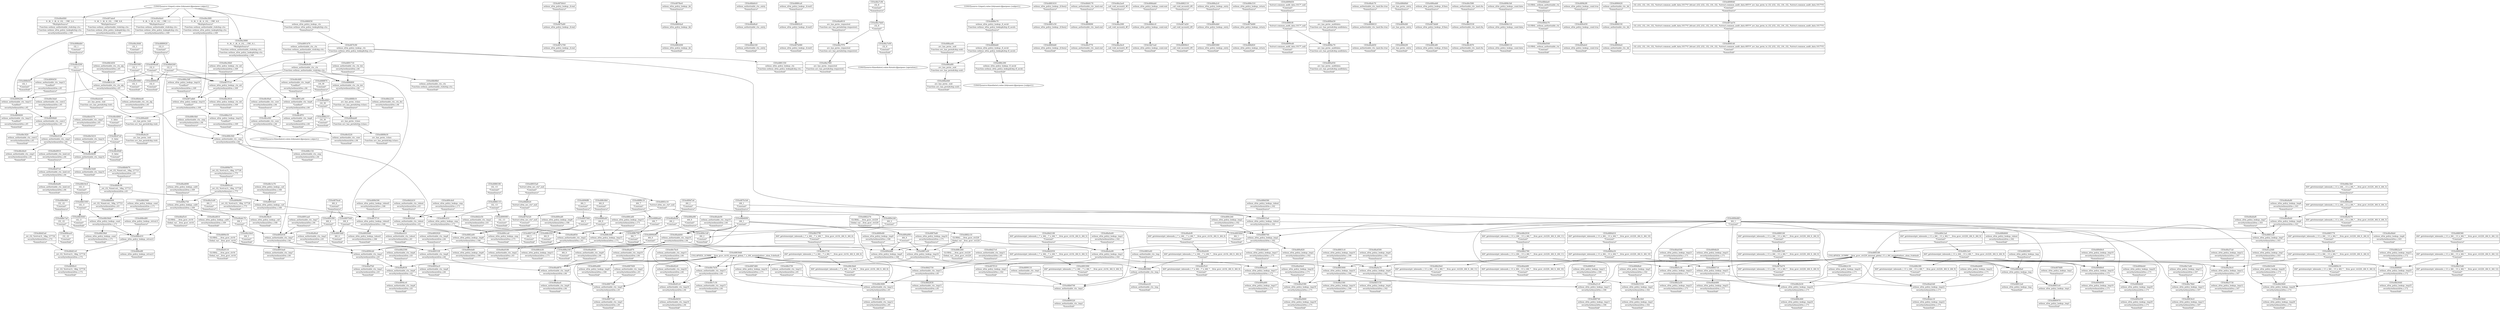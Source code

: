 digraph {
	CE0x488da00 [shape=record,shape=Mrecord,label="{CE0x488da00|i64*_getelementptr_inbounds_(_13_x_i64_,_13_x_i64_*___llvm_gcov_ctr220,_i64_0,_i64_3)|*Constant*}"]
	CE0x488fb10 [shape=record,shape=Mrecord,label="{CE0x488fb10|avc_has_perm:_tclass|Function::avc_has_perm&Arg::tclass::|*SummSource*}"]
	CE0x48936b0 [shape=record,shape=Mrecord,label="{CE0x48936b0|i64_1|*Constant*|*SummSink*}"]
	CE0x48a9bb0 [shape=record,shape=Mrecord,label="{CE0x48a9bb0|selinux_xfrm_policy_lookup:_tmp6|security/selinux/xfrm.c,163|*SummSink*}"]
	CE0x4891470 [shape=record,shape=Mrecord,label="{CE0x4891470|selinux_authorizable_ctx:_ctx|Function::selinux_authorizable_ctx&Arg::ctx::|*SummSource*}"]
	CE0x488bdb0 [shape=record,shape=Mrecord,label="{CE0x488bdb0|i32_1|*Constant*|*SummSource*}"]
	CE0x488cd40 [shape=record,shape=Mrecord,label="{CE0x488cd40|GLOBAL:___llvm_gcov_ctr220|Global_var:__llvm_gcov_ctr220|*SummSink*}"]
	CE0x48e8a80 [shape=record,shape=Mrecord,label="{CE0x48e8a80|selinux_authorizable_ctx:_land.ext|security/selinux/xfrm.c,64|*SummSink*}"]
	CE0x487fa80 [shape=record,shape=Mrecord,label="{CE0x487fa80|selinux_xfrm_policy_lookup:_if.end}"]
	CE0x4890600 [shape=record,shape=Mrecord,label="{CE0x4890600|selinux_authorizable_ctx:_tmp13|*LoadInst*|security/selinux/xfrm.c,65|*SummSink*}"]
	"CONST[source:1(input),value:2(dynamic)][purpose:{object}]"
	CE0x48b6620 [shape=record,shape=Mrecord,label="{CE0x48b6620|%struct.xfrm_sec_ctx*_null|*Constant*}"]
	CE0x4889e80 [shape=record,shape=Mrecord,label="{CE0x4889e80|selinux_xfrm_policy_lookup:_tmp9|security/selinux/xfrm.c,166|*SummSource*}"]
	CE0x48804a0 [shape=record,shape=Mrecord,label="{CE0x48804a0|selinux_xfrm_policy_lookup:_bb}"]
	CE0x48e54d0 [shape=record,shape=Mrecord,label="{CE0x48e54d0|selinux_authorizable_ctx:_tmp14|*SummSink*}"]
	CE0x4897060 [shape=record,shape=Mrecord,label="{CE0x4897060|i64_5|*Constant*}"]
	CE0x48bd6a0 [shape=record,shape=Mrecord,label="{CE0x48bd6a0|selinux_authorizable_ctx:_entry}"]
	CE0x488c040 [shape=record,shape=Mrecord,label="{CE0x488c040|selinux_authorizable_ctx:_cmp|security/selinux/xfrm.c,64}"]
	CE0x4891f90 [shape=record,shape=Mrecord,label="{CE0x4891f90|i64_4|*Constant*}"]
	CE0x488ed80 [shape=record,shape=Mrecord,label="{CE0x488ed80|selinux_xfrm_policy_lookup:_retval.0|*SummSource*}"]
	CE0x48add40 [shape=record,shape=Mrecord,label="{CE0x48add40|selinux_authorizable_ctx:_tmp10|security/selinux/xfrm.c,64}"]
	CE0x48935a0 [shape=record,shape=Mrecord,label="{CE0x48935a0|%struct.xfrm_sec_ctx*_null|*Constant*|*SummSource*}"]
	CE0x488ed10 [shape=record,shape=Mrecord,label="{CE0x488ed10|selinux_xfrm_policy_lookup:_retval.0}"]
	CE0x48a9b40 [shape=record,shape=Mrecord,label="{CE0x48a9b40|selinux_xfrm_policy_lookup:_tmp6|security/selinux/xfrm.c,163}"]
	CE0x4880ca0 [shape=record,shape=Mrecord,label="{CE0x4880ca0|selinux_xfrm_policy_lookup:_if.end3|*SummSource*}"]
	CE0x48d3640 [shape=record,shape=Mrecord,label="{CE0x48d3640|selinux_xfrm_policy_lookup:_tmp25|security/selinux/xfrm.c,172|*SummSink*}"]
	CE0x48a7bb0 [shape=record,shape=Mrecord,label="{CE0x48a7bb0|i32_8|*Constant*}"]
	CE0x48a3de0 [shape=record,shape=Mrecord,label="{CE0x48a3de0|i64_3|*Constant*|*SummSink*}"]
	CE0x48ad870 [shape=record,shape=Mrecord,label="{CE0x48ad870|selinux_authorizable_ctx:_tmp9|security/selinux/xfrm.c,64}"]
	CE0x48933a0 [shape=record,shape=Mrecord,label="{CE0x48933a0|selinux_xfrm_policy_lookup:_tobool|security/selinux/xfrm.c,162}"]
	CE0x4887540 [shape=record,shape=Mrecord,label="{CE0x4887540|selinux_authorizable_ctx:_tmp5|security/selinux/xfrm.c,63}"]
	"CONST[source:0(mediator),value:2(dynamic)][purpose:{subject}]"
	CE0x489ebd0 [shape=record,shape=Mrecord,label="{CE0x489ebd0|selinux_xfrm_policy_lookup:_tmp8|security/selinux/xfrm.c,166|*SummSink*}"]
	CE0x4892920 [shape=record,shape=Mrecord,label="{CE0x4892920|selinux_authorizable_ctx:_tmp8|security/selinux/xfrm.c,64|*SummSource*}"]
	CE0x4881610 [shape=record,shape=Mrecord,label="{CE0x4881610|selinux_xfrm_policy_lookup:_if.then2|*SummSource*}"]
	CE0x48b2590 [shape=record,shape=Mrecord,label="{CE0x48b2590|selinux_authorizable_ctx:_tmp4|security/selinux/xfrm.c,63|*SummSource*}"]
	CE0x487b1b0 [shape=record,shape=Mrecord,label="{CE0x487b1b0|i64_1|*Constant*|*SummSource*}"]
	CE0x489e1d0 [shape=record,shape=Mrecord,label="{CE0x489e1d0|i64_2|*Constant*|*SummSink*}"]
	CE0x41a2fd0 [shape=record,shape=Mrecord,label="{CE0x41a2fd0|selinux_xfrm_policy_lookup:_tmp7|security/selinux/xfrm.c,163|*SummSink*}"]
	CE0x48914e0 [shape=record,shape=Mrecord,label="{CE0x48914e0|selinux_xfrm_policy_lookup:_call|security/selinux/xfrm.c,166}"]
	CE0x48cf770 [shape=record,shape=Mrecord,label="{CE0x48cf770|selinux_authorizable_ctx:_land.end|*SummSink*}"]
	CE0x48a2ae0 [shape=record,shape=Mrecord,label="{CE0x48a2ae0|_call_void_mcount()_#3|*SummSource*}"]
	CE0x48818d0 [shape=record,shape=Mrecord,label="{CE0x48818d0|i64_4|*Constant*|*SummSink*}"]
	CE0x48cf0a0 [shape=record,shape=Mrecord,label="{CE0x48cf0a0|selinux_authorizable_ctx:_conv|security/selinux/xfrm.c,64|*SummSource*}"]
	CE0x4891990 [shape=record,shape=Mrecord,label="{CE0x4891990|i64*_getelementptr_inbounds_(_7_x_i64_,_7_x_i64_*___llvm_gcov_ctr16,_i64_0,_i64_5)|*Constant*|*SummSink*}"]
	CE0x4886800 [shape=record,shape=Mrecord,label="{CE0x4886800|selinux_authorizable_ctx:_ctx_doi|security/selinux/xfrm.c,64}"]
	CE0x488c700 [shape=record,shape=Mrecord,label="{CE0x488c700|i64_7|*Constant*|*SummSink*}"]
	CE0x4889e10 [shape=record,shape=Mrecord,label="{CE0x4889e10|i64*_getelementptr_inbounds_(_13_x_i64_,_13_x_i64_*___llvm_gcov_ctr220,_i64_0,_i64_6)|*Constant*|*SummSink*}"]
	CE0x48b8c90 [shape=record,shape=Mrecord,label="{CE0x48b8c90|_ret_i32_%land.ext,_!dbg_!27723|security/selinux/xfrm.c,63}"]
	CE0x4892030 [shape=record,shape=Mrecord,label="{CE0x4892030|selinux_authorizable_ctx:_tmp7|security/selinux/xfrm.c,64}"]
	CE0x48a3810 [shape=record,shape=Mrecord,label="{CE0x48a3810|selinux_xfrm_policy_lookup:_ctx_sid|security/selinux/xfrm.c,169|*SummSink*}"]
	CE0x48920d0 [shape=record,shape=Mrecord,label="{CE0x48920d0|selinux_xfrm_policy_lookup:_tobool1|security/selinux/xfrm.c,166|*SummSink*}"]
	CE0x489eb60 [shape=record,shape=Mrecord,label="{CE0x489eb60|selinux_xfrm_policy_lookup:_tmp9|security/selinux/xfrm.c,166}"]
	CE0x48b29e0 [shape=record,shape=Mrecord,label="{CE0x48b29e0|i64*_getelementptr_inbounds_(_13_x_i64_,_13_x_i64_*___llvm_gcov_ctr220,_i64_0,_i64_11)|*Constant*|*SummSink*}"]
	CE0x48bb0c0 [shape=record,shape=Mrecord,label="{CE0x48bb0c0|selinux_authorizable_ctx:_entry|*SummSource*}"]
	CE0x48834c0 [shape=record,shape=Mrecord,label="{CE0x48834c0|selinux_xfrm_policy_lookup:_tmp13|security/selinux/xfrm.c,167|*SummSink*}"]
	CE0x48ab480 [shape=record,shape=Mrecord,label="{CE0x48ab480|selinux_xfrm_policy_lookup:_tmp21|security/selinux/xfrm.c,171|*SummSink*}"]
	CE0x4887600 [shape=record,shape=Mrecord,label="{CE0x4887600|selinux_authorizable_ctx:_tmp5|security/selinux/xfrm.c,63|*SummSource*}"]
	CE0x488dab0 [shape=record,shape=Mrecord,label="{CE0x488dab0|selinux_xfrm_policy_lookup:_cond.end|*SummSource*}"]
	CE0x4893c10 [shape=record,shape=Mrecord,label="{CE0x4893c10|%struct.xfrm_sec_ctx*_null|*Constant*}"]
	CE0x48b2c50 [shape=record,shape=Mrecord,label="{CE0x48b2c50|selinux_xfrm_policy_lookup:_tmp24|security/selinux/xfrm.c,171|*SummSource*}"]
	CE0x48ad930 [shape=record,shape=Mrecord,label="{CE0x48ad930|selinux_authorizable_ctx:_tmp9|security/selinux/xfrm.c,64|*SummSource*}"]
	CE0x4882110 [shape=record,shape=Mrecord,label="{CE0x4882110|_call_void_mcount()_#3|*SummSource*}"]
	CE0x48a4500 [shape=record,shape=Mrecord,label="{CE0x48a4500|selinux_xfrm_policy_lookup:_tmp4|security/selinux/xfrm.c,162|*SummSource*}"]
	CE0x487b520 [shape=record,shape=Mrecord,label="{CE0x487b520|%struct.xfrm_sec_ctx*_null|*Constant*|*SummSink*}"]
	CE0x48a7a40 [shape=record,shape=Mrecord,label="{CE0x48a7a40|selinux_xfrm_policy_lookup:_tmp13|security/selinux/xfrm.c,167|*SummSource*}"]
	CE0x488c290 [shape=record,shape=Mrecord,label="{CE0x488c290|selinux_xfrm_policy_lookup:_fl_secid|Function::selinux_xfrm_policy_lookup&Arg::fl_secid::|*SummSink*}"]
	CE0x48cf290 [shape=record,shape=Mrecord,label="{CE0x48cf290|i32_1|*Constant*}"]
	CE0x489a480 [shape=record,shape=Mrecord,label="{CE0x489a480|selinux_xfrm_policy_lookup:_tmp9|security/selinux/xfrm.c,166|*SummSink*}"]
	CE0x48af7b0 [shape=record,shape=Mrecord,label="{CE0x48af7b0|selinux_authorizable_ctx:_tmp3|security/selinux/xfrm.c,63|*SummSink*}"]
	CE0x48a0f40 [shape=record,shape=Mrecord,label="{CE0x48a0f40|0:_i8,_1:_i8,_4:_i32,_:_CRE_2,4_|*MultipleSource*|Function::selinux_authorizable_ctx&Arg::ctx::|Function::selinux_xfrm_policy_lookup&Arg::ctx::|security/selinux/xfrm.c,169}"]
	CE0x48b5c30 [shape=record,shape=Mrecord,label="{CE0x48b5c30|selinux_xfrm_policy_lookup:_tmp23|security/selinux/xfrm.c,171}"]
	CE0x4888a40 [shape=record,shape=Mrecord,label="{CE0x4888a40|i64_8|*Constant*}"]
	CE0x4882270 [shape=record,shape=Mrecord,label="{CE0x4882270|GLOBAL:___llvm_gcov_ctr220|Global_var:__llvm_gcov_ctr220|*SummSource*}"]
	CE0x4887a20 [shape=record,shape=Mrecord,label="{CE0x4887a20|selinux_xfrm_policy_lookup:_tmp16|security/selinux/xfrm.c,171}"]
	CE0x488a2c0 [shape=record,shape=Mrecord,label="{CE0x488a2c0|selinux_xfrm_policy_lookup:_entry|*SummSource*}"]
	CE0x48b2780 [shape=record,shape=Mrecord,label="{CE0x48b2780|i64*_getelementptr_inbounds_(_13_x_i64_,_13_x_i64_*___llvm_gcov_ctr220,_i64_0,_i64_11)|*Constant*}"]
	CE0x487fea0 [shape=record,shape=Mrecord,label="{CE0x487fea0|i64_4|*Constant*|*SummSource*}"]
	CE0x487b680 [shape=record,shape=Mrecord,label="{CE0x487b680|selinux_xfrm_policy_lookup:_return}"]
	CE0x487b9c0 [shape=record,shape=Mrecord,label="{CE0x487b9c0|selinux_xfrm_policy_lookup:_if.end|*SummSource*}"]
	CE0x4899d50 [shape=record,shape=Mrecord,label="{CE0x4899d50|%struct.common_audit_data.1017*_null|*Constant*|*SummSource*}"]
	CE0x489a820 [shape=record,shape=Mrecord,label="{CE0x489a820|selinux_xfrm_policy_lookup:_tmp2|security/selinux/xfrm.c,162|*SummSink*}"]
	CE0x488a160 [shape=record,shape=Mrecord,label="{CE0x488a160|i64_0|*Constant*|*SummSink*}"]
	CE0x4896610 [shape=record,shape=Mrecord,label="{CE0x4896610|selinux_authorizable_ctx:_land.lhs.true}"]
	CE0x48d3e00 [shape=record,shape=Mrecord,label="{CE0x48d3e00|selinux_xfrm_policy_lookup:_tmp26|security/selinux/xfrm.c,172|*SummSource*}"]
	CE0x488c150 [shape=record,shape=Mrecord,label="{CE0x488c150|selinux_authorizable_ctx:_cmp|security/selinux/xfrm.c,64|*SummSink*}"]
	CE0x48abc10 [shape=record,shape=Mrecord,label="{CE0x48abc10|selinux_xfrm_policy_lookup:_tmp22|security/selinux/xfrm.c,171|*SummSink*}"]
	CE0x48e8450 [shape=record,shape=Mrecord,label="{CE0x48e8450|selinux_authorizable_ctx:_tmp16|security/selinux/xfrm.c,64|*SummSink*}"]
	CE0x488a3d0 [shape=record,shape=Mrecord,label="{CE0x488a3d0|selinux_xfrm_policy_lookup:_tmp14|*LoadInst*|security/selinux/xfrm.c,169|*SummSource*}"]
	CE0x48908d0 [shape=record,shape=Mrecord,label="{CE0x48908d0|selinux_authorizable_ctx:_conv2|security/selinux/xfrm.c,65}"]
	CE0x4883000 [shape=record,shape=Mrecord,label="{CE0x4883000|selinux_xfrm_policy_lookup:_tmp10|security/selinux/xfrm.c,166}"]
	CE0x488f870 [shape=record,shape=Mrecord,label="{CE0x488f870|i16_39|*Constant*|*SummSource*}"]
	CE0x48b3c20 [shape=record,shape=Mrecord,label="{CE0x48b3c20|selinux_authorizable_ctx:_ctx_alg|security/selinux/xfrm.c,65}"]
	CE0x4884d10 [shape=record,shape=Mrecord,label="{CE0x4884d10|i64*_getelementptr_inbounds_(_13_x_i64_,_13_x_i64_*___llvm_gcov_ctr220,_i64_0,_i64_10)|*Constant*|*SummSource*}"]
	CE0x488c840 [shape=record,shape=Mrecord,label="{CE0x488c840|selinux_xfrm_policy_lookup:_tmp15|security/selinux/xfrm.c,171}"]
	CE0x48a8e00 [shape=record,shape=Mrecord,label="{CE0x48a8e00|i64_2|*Constant*}"]
	CE0x48d27c0 [shape=record,shape=Mrecord,label="{CE0x48d27c0|selinux_authorizable_ctx:_tmp11|security/selinux/xfrm.c,65|*SummSource*}"]
	CE0x488d580 [shape=record,shape=Mrecord,label="{CE0x488d580|selinux_xfrm_policy_lookup:_tobool|security/selinux/xfrm.c,162|*SummSource*}"]
	CE0x489cca0 [shape=record,shape=Mrecord,label="{CE0x489cca0|selinux_xfrm_policy_lookup:_cmp|security/selinux/xfrm.c,171|*SummSink*}"]
	CE0x48e81e0 [shape=record,shape=Mrecord,label="{CE0x48e81e0|selinux_authorizable_ctx:_tmp16|security/selinux/xfrm.c,64}"]
	CE0x4882690 [shape=record,shape=Mrecord,label="{CE0x4882690|selinux_xfrm_policy_lookup:_bb|*SummSink*}"]
	CE0x487fbe0 [shape=record,shape=Mrecord,label="{CE0x487fbe0|selinux_xfrm_policy_lookup:_bb|*SummSource*}"]
	"CONST[source:0(mediator),value:0(static)][purpose:{operation}]"
	CE0x488df20 [shape=record,shape=Mrecord,label="{CE0x488df20|selinux_xfrm_policy_lookup:_return|*SummSink*}"]
	CE0x48a0660 [shape=record,shape=Mrecord,label="{CE0x48a0660|selinux_xfrm_policy_lookup:_tmp18|security/selinux/xfrm.c,171|*SummSink*}"]
	CE0x4888c10 [shape=record,shape=Mrecord,label="{CE0x4888c10|i64_7|*Constant*|*SummSource*}"]
	CE0x488edf0 [shape=record,shape=Mrecord,label="{CE0x488edf0|selinux_xfrm_policy_lookup:_retval.0|*SummSink*}"]
	CE0x4885080 [shape=record,shape=Mrecord,label="{CE0x4885080|selinux_xfrm_policy_lookup:_entry|*SummSink*}"]
	CE0x48c0bc0 [shape=record,shape=Mrecord,label="{CE0x48c0bc0|selinux_xfrm_policy_lookup:_call|security/selinux/xfrm.c,166|*SummSink*}"]
	CE0x48a5730 [shape=record,shape=Mrecord,label="{CE0x48a5730|selinux_xfrm_policy_lookup:_tmp12|security/selinux/xfrm.c,167|*SummSink*}"]
	CE0x48808c0 [shape=record,shape=Mrecord,label="{CE0x48808c0|_call_void_mcount()_#3|*SummSink*}"]
	CE0x48d43a0 [shape=record,shape=Mrecord,label="{CE0x48d43a0|_ret_i32_%retval.0,_!dbg_!27734|security/selinux/xfrm.c,172|*SummSource*}"]
	CE0x48a0a70 [shape=record,shape=Mrecord,label="{CE0x48a0a70|selinux_xfrm_policy_lookup:_tmp4|security/selinux/xfrm.c,162}"]
	CE0x4882a00 [shape=record,shape=Mrecord,label="{CE0x4882a00|selinux_xfrm_policy_lookup:_tmp8|security/selinux/xfrm.c,166}"]
	CE0x4880760 [shape=record,shape=Mrecord,label="{CE0x4880760|selinux_xfrm_policy_lookup:_tmp2|security/selinux/xfrm.c,162}"]
	CE0x48af630 [shape=record,shape=Mrecord,label="{CE0x48af630|selinux_authorizable_ctx:_tmp4|security/selinux/xfrm.c,63}"]
	CE0x48d35d0 [shape=record,shape=Mrecord,label="{CE0x48d35d0|i64*_getelementptr_inbounds_(_13_x_i64_,_13_x_i64_*___llvm_gcov_ctr220,_i64_0,_i64_12)|*Constant*|*SummSink*}"]
	CE0x488aa40 [shape=record,shape=Mrecord,label="{CE0x488aa40|avc_has_perm:_ssid|Function::avc_has_perm&Arg::ssid::|*SummSource*}"]
	CE0x48a8010 [shape=record,shape=Mrecord,label="{CE0x48a8010|avc_has_perm:_requested|Function::avc_has_perm&Arg::requested::|*SummSource*}"]
	CE0x48e87e0 [shape=record,shape=Mrecord,label="{CE0x48e87e0|selinux_authorizable_ctx:_land.ext|security/selinux/xfrm.c,64}"]
	CE0x489efd0 [shape=record,shape=Mrecord,label="{CE0x489efd0|avc_has_perm:_entry}"]
	CE0x48839d0 [shape=record,shape=Mrecord,label="{CE0x48839d0|COLLAPSED:_GCMRE___llvm_gcov_ctr16_internal_global_7_x_i64_zeroinitializer:_elem_0:default:}"]
	CE0x487b080 [shape=record,shape=Mrecord,label="{CE0x487b080|selinux_xfrm_policy_lookup:_if.end3|*SummSink*}"]
	CE0x48b3bb0 [shape=record,shape=Mrecord,label="{CE0x48b3bb0|i64*_getelementptr_inbounds_(_7_x_i64_,_7_x_i64_*___llvm_gcov_ctr16,_i64_0,_i64_6)|*Constant*|*SummSink*}"]
	CE0x48909f0 [shape=record,shape=Mrecord,label="{CE0x48909f0|i32_-13|*Constant*|*SummSink*}"]
	CE0x488f380 [shape=record,shape=Mrecord,label="{CE0x488f380|i64*_getelementptr_inbounds_(_13_x_i64_,_13_x_i64_*___llvm_gcov_ctr220,_i64_0,_i64_12)|*Constant*|*SummSource*}"]
	CE0x48e8910 [shape=record,shape=Mrecord,label="{CE0x48e8910|selinux_authorizable_ctx:_land.ext|security/selinux/xfrm.c,64|*SummSource*}"]
	CE0x487ddd0 [shape=record,shape=Mrecord,label="{CE0x487ddd0|selinux_xfrm_policy_lookup:_if.then}"]
	CE0x48e4b90 [shape=record,shape=Mrecord,label="{CE0x48e4b90|selinux_authorizable_ctx:_tmp14}"]
	CE0x48a7f70 [shape=record,shape=Mrecord,label="{CE0x48a7f70|avc_has_perm:_requested|Function::avc_has_perm&Arg::requested::}"]
	CE0x48b5640 [shape=record,shape=Mrecord,label="{CE0x48b5640|i32_-3|*Constant*|*SummSink*}"]
	CE0x48b3d50 [shape=record,shape=Mrecord,label="{CE0x48b3d50|selinux_authorizable_ctx:_ctx_alg|security/selinux/xfrm.c,65|*SummSource*}"]
	CE0x48e49d0 [shape=record,shape=Mrecord,label="{CE0x48e49d0|i1_false|*Constant*|*SummSink*}"]
	CE0x4890e50 [shape=record,shape=Mrecord,label="{CE0x4890e50|GLOBAL:___llvm_gcov_ctr16|Global_var:__llvm_gcov_ctr16}"]
	CE0x48aee20 [shape=record,shape=Mrecord,label="{CE0x48aee20|selinux_authorizable_ctx:_tmp|*SummSink*}"]
	CE0x48a4f60 [shape=record,shape=Mrecord,label="{CE0x48a4f60|i16_39|*Constant*}"]
	CE0x48cf5c0 [shape=record,shape=Mrecord,label="{CE0x48cf5c0|i64*_getelementptr_inbounds_(_7_x_i64_,_7_x_i64_*___llvm_gcov_ctr16,_i64_0,_i64_0)|*Constant*|*SummSink*}"]
	CE0x48d2830 [shape=record,shape=Mrecord,label="{CE0x48d2830|selinux_authorizable_ctx:_tmp11|security/selinux/xfrm.c,65|*SummSink*}"]
	CE0x48a6c70 [shape=record,shape=Mrecord,label="{CE0x48a6c70|i64_3|*Constant*}"]
	CE0x48e7c30 [shape=record,shape=Mrecord,label="{CE0x48e7c30|selinux_authorizable_ctx:_tmp15|security/selinux/xfrm.c,64|*SummSink*}"]
	CE0x489ad60 [shape=record,shape=Mrecord,label="{CE0x489ad60|selinux_xfrm_policy_lookup:_tmp17|security/selinux/xfrm.c,171|*SummSink*}"]
	CE0x48ab560 [shape=record,shape=Mrecord,label="{CE0x48ab560|selinux_xfrm_policy_lookup:_tmp23|security/selinux/xfrm.c,171|*SummSource*}"]
	CE0x48afc70 [shape=record,shape=Mrecord,label="{CE0x48afc70|selinux_authorizable_ctx:_land.lhs.true|*SummSource*}"]
	CE0x489c3e0 [shape=record,shape=Mrecord,label="{CE0x489c3e0|i64*_getelementptr_inbounds_(_13_x_i64_,_13_x_i64_*___llvm_gcov_ctr220,_i64_0,_i64_9)|*Constant*}"]
	CE0x48a8a80 [shape=record,shape=Mrecord,label="{CE0x48a8a80|selinux_xfrm_policy_lookup:_tmp6|security/selinux/xfrm.c,163|*SummSource*}"]
	CE0x4880160 [shape=record,shape=Mrecord,label="{CE0x4880160|i64*_getelementptr_inbounds_(_13_x_i64_,_13_x_i64_*___llvm_gcov_ctr220,_i64_0,_i64_0)|*Constant*|*SummSource*}"]
	CE0x487abe0 [shape=record,shape=Mrecord,label="{CE0x487abe0|0:_i8,_1:_i8,_4:_i32,_:_CRE_8,8_|*MultipleSource*|Function::selinux_authorizable_ctx&Arg::ctx::|Function::selinux_xfrm_policy_lookup&Arg::ctx::|security/selinux/xfrm.c,169}"]
	CE0x48adaa0 [shape=record,shape=Mrecord,label="{CE0x48adaa0|selinux_authorizable_ctx:_tmp9|security/selinux/xfrm.c,64|*SummSink*}"]
	CE0x4884a50 [shape=record,shape=Mrecord,label="{CE0x4884a50|i64*_getelementptr_inbounds_(_13_x_i64_,_13_x_i64_*___llvm_gcov_ctr220,_i64_0,_i64_10)|*Constant*}"]
	CE0x48890e0 [shape=record,shape=Mrecord,label="{CE0x48890e0|i32_0|*Constant*|*SummSink*}"]
	CE0x48bc3b0 [shape=record,shape=Mrecord,label="{CE0x48bc3b0|i64*_getelementptr_inbounds_(_13_x_i64_,_13_x_i64_*___llvm_gcov_ctr220,_i64_0,_i64_3)|*Constant*|*SummSource*}"]
	CE0x488d2f0 [shape=record,shape=Mrecord,label="{CE0x488d2f0|avc_has_perm:_entry|*SummSink*}"]
	CE0x489a050 [shape=record,shape=Mrecord,label="{CE0x489a050|avc_has_perm:_auditdata|Function::avc_has_perm&Arg::auditdata::|*SummSink*}"]
	CE0x48d2750 [shape=record,shape=Mrecord,label="{CE0x48d2750|selinux_authorizable_ctx:_tmp11|security/selinux/xfrm.c,65}"]
	CE0x48a04e0 [shape=record,shape=Mrecord,label="{CE0x48a04e0|selinux_xfrm_policy_lookup:_tmp18|security/selinux/xfrm.c,171|*SummSource*}"]
	CE0x48bb160 [shape=record,shape=Mrecord,label="{CE0x48bb160|selinux_authorizable_ctx:_entry|*SummSink*}"]
	CE0x48851e0 [shape=record,shape=Mrecord,label="{CE0x48851e0|selinux_xfrm_policy_lookup:_tmp1}"]
	CE0x48a38f0 [shape=record,shape=Mrecord,label="{CE0x48a38f0|0:_i8,_1:_i8,_4:_i32,_:_CRE_4,8_|*MultipleSource*|Function::selinux_authorizable_ctx&Arg::ctx::|Function::selinux_xfrm_policy_lookup&Arg::ctx::|security/selinux/xfrm.c,169}"]
	CE0x4891710 [shape=record,shape=Mrecord,label="{CE0x4891710|selinux_authorizable_ctx:_ctx_doi|security/selinux/xfrm.c,64|*SummSource*}"]
	CE0x4888ab0 [shape=record,shape=Mrecord,label="{CE0x4888ab0|i64_7|*Constant*}"]
	CE0x489d9c0 [shape=record,shape=Mrecord,label="{CE0x489d9c0|selinux_xfrm_policy_lookup:_tmp19|security/selinux/xfrm.c,171|*SummSource*}"]
	CE0x4894ce0 [shape=record,shape=Mrecord,label="{CE0x4894ce0|selinux_authorizable_ctx:_tmp4|security/selinux/xfrm.c,63|*SummSink*}"]
	CE0x48d41e0 [shape=record,shape=Mrecord,label="{CE0x48d41e0|_ret_i32_%retval.0,_!dbg_!27734|security/selinux/xfrm.c,172}"]
	CE0x4890450 [shape=record,shape=Mrecord,label="{CE0x4890450|selinux_authorizable_ctx:_tmp13|*LoadInst*|security/selinux/xfrm.c,65|*SummSource*}"]
	CE0x488fcf0 [shape=record,shape=Mrecord,label="{CE0x488fcf0|%struct.common_audit_data.1017*_null|*Constant*}"]
	CE0x48b2b30 [shape=record,shape=Mrecord,label="{CE0x48b2b30|selinux_xfrm_policy_lookup:_tmp24|security/selinux/xfrm.c,171}"]
	CE0x489bf70 [shape=record,shape=Mrecord,label="{CE0x489bf70|_ret_i32_%retval.0,_!dbg_!27728|security/selinux/avc.c,775|*SummSource*}"]
	CE0x48b6690 [shape=record,shape=Mrecord,label="{CE0x48b6690|i64_1|*Constant*}"]
	CE0x487f710 [shape=record,shape=Mrecord,label="{CE0x487f710|selinux_xfrm_policy_lookup:_tobool1|security/selinux/xfrm.c,166}"]
	CE0x48a7e00 [shape=record,shape=Mrecord,label="{CE0x48a7e00|i32_8|*Constant*|*SummSink*}"]
	CE0x48e41b0 [shape=record,shape=Mrecord,label="{CE0x48e41b0|selinux_authorizable_ctx:_cmp3|security/selinux/xfrm.c,65}"]
	CE0x48d3530 [shape=record,shape=Mrecord,label="{CE0x48d3530|selinux_authorizable_ctx:_land.rhs}"]
	"CONST[source:0(mediator),value:2(dynamic)][purpose:{object}]"
	CE0x48ade00 [shape=record,shape=Mrecord,label="{CE0x48ade00|selinux_authorizable_ctx:_tmp10|security/selinux/xfrm.c,64|*SummSource*}"]
	CE0x48cf380 [shape=record,shape=Mrecord,label="{CE0x48cf380|selinux_authorizable_ctx:_land.rhs|*SummSource*}"]
	CE0x48a1f40 [shape=record,shape=Mrecord,label="{CE0x48a1f40|selinux_xfrm_policy_lookup:_tmp10|security/selinux/xfrm.c,166|*SummSink*}"]
	CE0x4888110 [shape=record,shape=Mrecord,label="{CE0x4888110|selinux_xfrm_policy_lookup:_cond.false|*SummSink*}"]
	CE0x48cff70 [shape=record,shape=Mrecord,label="{CE0x48cff70|selinux_authorizable_ctx:_tmp6|*LoadInst*|security/selinux/xfrm.c,64|*SummSink*}"]
	CE0x48cef40 [shape=record,shape=Mrecord,label="{CE0x48cef40|selinux_authorizable_ctx:_conv|security/selinux/xfrm.c,64}"]
	CE0x488cb30 [shape=record,shape=Mrecord,label="{CE0x488cb30|selinux_xfrm_policy_lookup:_tmp15|security/selinux/xfrm.c,171|*SummSink*}"]
	CE0x48d2180 [shape=record,shape=Mrecord,label="{CE0x48d2180|i64*_getelementptr_inbounds_(_7_x_i64_,_7_x_i64_*___llvm_gcov_ctr16,_i64_0,_i64_5)|*Constant*|*SummSource*}"]
	CE0x488cdf0 [shape=record,shape=Mrecord,label="{CE0x488cdf0|selinux_xfrm_policy_lookup:_if.then|*SummSink*}"]
	CE0x48828a0 [shape=record,shape=Mrecord,label="{CE0x48828a0|selinux_xfrm_policy_lookup:_tmp}"]
	CE0x4886180 [shape=record,shape=Mrecord,label="{CE0x4886180|i32_-13|*Constant*|*SummSource*}"]
	CE0x488f240 [shape=record,shape=Mrecord,label="{CE0x488f240|i64*_getelementptr_inbounds_(_13_x_i64_,_13_x_i64_*___llvm_gcov_ctr220,_i64_0,_i64_12)|*Constant*}"]
	CE0x488d0b0 [shape=record,shape=Mrecord,label="{CE0x488d0b0|avc_has_perm:_entry|*SummSource*}"]
	CE0x48c1e70 [shape=record,shape=Mrecord,label="{CE0x48c1e70|selinux_xfrm_policy_lookup:_call|security/selinux/xfrm.c,166|*SummSource*}"]
	CE0x48939f0 [shape=record,shape=Mrecord,label="{CE0x48939f0|i32_3|*Constant*}"]
	CE0x488c9f0 [shape=record,shape=Mrecord,label="{CE0x488c9f0|i64*_getelementptr_inbounds_(_13_x_i64_,_13_x_i64_*___llvm_gcov_ctr220,_i64_0,_i64_9)|*Constant*|*SummSink*}"]
	CE0x4899320 [shape=record,shape=Mrecord,label="{CE0x4899320|selinux_authorizable_ctx:_tmp1|*SummSink*}"]
	CE0x4886e70 [shape=record,shape=Mrecord,label="{CE0x4886e70|selinux_xfrm_policy_lookup:_fl_secid|Function::selinux_xfrm_policy_lookup&Arg::fl_secid::|*SummSource*}"]
	CE0x489e030 [shape=record,shape=Mrecord,label="{CE0x489e030|selinux_xfrm_policy_lookup:_tmp20|security/selinux/xfrm.c,171|*SummSink*}"]
	CE0x488a8f0 [shape=record,shape=Mrecord,label="{CE0x488a8f0|avc_has_perm:_ssid|Function::avc_has_perm&Arg::ssid::}"]
	CE0x48a3880 [shape=record,shape=Mrecord,label="{CE0x48a3880|0:_i8,_1:_i8,_4:_i32,_:_CRE_0,1_|*MultipleSource*|Function::selinux_authorizable_ctx&Arg::ctx::|Function::selinux_xfrm_policy_lookup&Arg::ctx::|security/selinux/xfrm.c,169}"]
	CE0x489f4c0 [shape=record,shape=Mrecord,label="{CE0x489f4c0|_ret_i32_%retval.0,_!dbg_!27734|security/selinux/xfrm.c,172|*SummSink*}"]
	CE0x489eaf0 [shape=record,shape=Mrecord,label="{CE0x489eaf0|selinux_xfrm_policy_lookup:_tmp8|security/selinux/xfrm.c,166|*SummSource*}"]
	CE0x48bfa70 [shape=record,shape=Mrecord,label="{CE0x48bfa70|GLOBAL:_selinux_authorizable_ctx|*Constant*}"]
	CE0x48a9180 [shape=record,shape=Mrecord,label="{CE0x48a9180|selinux_authorizable_ctx:_tmp2|security/selinux/xfrm.c,63|*SummSink*}"]
	CE0x48e57f0 [shape=record,shape=Mrecord,label="{CE0x48e57f0|i64*_getelementptr_inbounds_(_7_x_i64_,_7_x_i64_*___llvm_gcov_ctr16,_i64_0,_i64_6)|*Constant*|*SummSource*}"]
	CE0x48a4e20 [shape=record,shape=Mrecord,label="{CE0x48a4e20|avc_has_perm:_tsid|Function::avc_has_perm&Arg::tsid::|*SummSink*}"]
	CE0x4889020 [shape=record,shape=Mrecord,label="{CE0x4889020|i32_0|*Constant*|*SummSource*}"]
	CE0x489b590 [shape=record,shape=Mrecord,label="{CE0x489b590|selinux_xfrm_policy_lookup:_tobool1|security/selinux/xfrm.c,166|*SummSource*}"]
	CE0x48a57a0 [shape=record,shape=Mrecord,label="{CE0x48a57a0|selinux_xfrm_policy_lookup:_tmp12|security/selinux/xfrm.c,167|*SummSource*}"]
	CE0x48a9270 [shape=record,shape=Mrecord,label="{CE0x48a9270|i64*_getelementptr_inbounds_(_13_x_i64_,_13_x_i64_*___llvm_gcov_ctr220,_i64_0,_i64_3)|*Constant*|*SummSink*}"]
	CE0x4887bd0 [shape=record,shape=Mrecord,label="{CE0x4887bd0|selinux_xfrm_policy_lookup:_tmp16|security/selinux/xfrm.c,171|*SummSource*}"]
	CE0x48afe00 [shape=record,shape=Mrecord,label="{CE0x48afe00|i64*_getelementptr_inbounds_(_7_x_i64_,_7_x_i64_*___llvm_gcov_ctr16,_i64_0,_i64_0)|*Constant*}"]
	CE0x48812a0 [shape=record,shape=Mrecord,label="{CE0x48812a0|selinux_xfrm_policy_lookup:_tmp|*SummSink*}"]
	CE0x4899ce0 [shape=record,shape=Mrecord,label="{CE0x4899ce0|_ret_i32_%retval.0,_!dbg_!27728|security/selinux/avc.c,775}"]
	CE0x48831c0 [shape=record,shape=Mrecord,label="{CE0x48831c0|selinux_xfrm_policy_lookup:_tmp10|security/selinux/xfrm.c,166|*SummSource*}"]
	CE0x48b2a50 [shape=record,shape=Mrecord,label="{CE0x48b2a50|selinux_xfrm_policy_lookup:_tmp23|security/selinux/xfrm.c,171|*SummSink*}"]
	CE0x489a890 [shape=record,shape=Mrecord,label="{CE0x489a890|i64_0|*Constant*}"]
	CE0x6825550 [shape=record,shape=Mrecord,label="{CE0x6825550|selinux_xfrm_policy_lookup:_tmp5|security/selinux/xfrm.c,162}"]
	CE0x4881350 [shape=record,shape=Mrecord,label="{CE0x4881350|selinux_xfrm_policy_lookup:_ctx|Function::selinux_xfrm_policy_lookup&Arg::ctx::|*SummSink*}"]
	CE0x48ab4f0 [shape=record,shape=Mrecord,label="{CE0x48ab4f0|i64*_getelementptr_inbounds_(_13_x_i64_,_13_x_i64_*___llvm_gcov_ctr220,_i64_0,_i64_10)|*Constant*|*SummSink*}"]
	CE0x489b110 [shape=record,shape=Mrecord,label="{CE0x489b110|selinux_xfrm_policy_lookup:_cond.false}"]
	CE0x487b470 [shape=record,shape=Mrecord,label="{CE0x487b470|i64*_getelementptr_inbounds_(_13_x_i64_,_13_x_i64_*___llvm_gcov_ctr220,_i64_0,_i64_0)|*Constant*|*SummSink*}"]
	CE0x48d2e50 [shape=record,shape=Mrecord,label="{CE0x48d2e50|selinux_authorizable_ctx:_tmp2|security/selinux/xfrm.c,63|*SummSource*}"]
	CE0x489abe0 [shape=record,shape=Mrecord,label="{CE0x489abe0|selinux_xfrm_policy_lookup:_tmp17|security/selinux/xfrm.c,171|*SummSource*}"]
	CE0x4880dd0 [shape=record,shape=Mrecord,label="{CE0x4880dd0|selinux_xfrm_policy_lookup:_if.then2|*SummSink*}"]
	CE0x48ab6f0 [shape=record,shape=Mrecord,label="{CE0x48ab6f0|selinux_xfrm_policy_lookup:_tmp22|security/selinux/xfrm.c,171|*SummSource*}"]
	CE0x488a510 [shape=record,shape=Mrecord,label="{CE0x488a510|selinux_xfrm_policy_lookup:_tmp14|*LoadInst*|security/selinux/xfrm.c,169|*SummSink*}"]
	CE0x489e450 [shape=record,shape=Mrecord,label="{CE0x489e450|selinux_xfrm_policy_lookup:_cond.true}"]
	CE0x48a2bc0 [shape=record,shape=Mrecord,label="{CE0x48a2bc0|_call_void_mcount()_#3|*SummSink*}"]
	CE0x48adf70 [shape=record,shape=Mrecord,label="{CE0x48adf70|selinux_authorizable_ctx:_tmp10|security/selinux/xfrm.c,64|*SummSink*}"]
	CE0x48cf220 [shape=record,shape=Mrecord,label="{CE0x48cf220|selinux_authorizable_ctx:_conv|security/selinux/xfrm.c,64|*SummSink*}"]
	CE0x48e5410 [shape=record,shape=Mrecord,label="{CE0x48e5410|selinux_authorizable_ctx:_tmp14|*SummSource*}"]
	CE0x48b5940 [shape=record,shape=Mrecord,label="{CE0x48b5940|selinux_xfrm_policy_lookup:_cond|security/selinux/xfrm.c,171|*SummSource*}"]
	CE0x488c8b0 [shape=record,shape=Mrecord,label="{CE0x488c8b0|i64_8|*Constant*|*SummSource*}"]
	CE0x489edb0 [shape=record,shape=Mrecord,label="{CE0x489edb0|selinux_xfrm_policy_lookup:_entry}"]
	CE0x489c5a0 [shape=record,shape=Mrecord,label="{CE0x489c5a0|i64*_getelementptr_inbounds_(_13_x_i64_,_13_x_i64_*___llvm_gcov_ctr220,_i64_0,_i64_9)|*Constant*|*SummSource*}"]
	CE0x4896330 [shape=record,shape=Mrecord,label="{CE0x4896330|selinux_authorizable_ctx:_bb}"]
	CE0x489deb0 [shape=record,shape=Mrecord,label="{CE0x489deb0|selinux_xfrm_policy_lookup:_tmp20|security/selinux/xfrm.c,171|*SummSource*}"]
	CE0x488abd0 [shape=record,shape=Mrecord,label="{CE0x488abd0|avc_has_perm:_tclass|Function::avc_has_perm&Arg::tclass::}"]
	CE0x4881e50 [shape=record,shape=Mrecord,label="{CE0x4881e50|selinux_xfrm_policy_lookup:_if.then2}"]
	CE0x48e47a0 [shape=record,shape=Mrecord,label="{CE0x48e47a0|i1_false|*Constant*}"]
	CE0x48964e0 [shape=record,shape=Mrecord,label="{CE0x48964e0|selinux_authorizable_ctx:_bb|*SummSink*}"]
	CE0x4880f30 [shape=record,shape=Mrecord,label="{CE0x4880f30|selinux_xfrm_policy_lookup:_ctx|Function::selinux_xfrm_policy_lookup&Arg::ctx::|*SummSource*}"]
	CE0x488c5b0 [shape=record,shape=Mrecord,label="{CE0x488c5b0|i64*_getelementptr_inbounds_(_13_x_i64_,_13_x_i64_*___llvm_gcov_ctr220,_i64_0,_i64_6)|*Constant*}"]
	CE0x4886110 [shape=record,shape=Mrecord,label="{CE0x4886110|i32_-13|*Constant*}"]
	CE0x48ab5d0 [shape=record,shape=Mrecord,label="{CE0x48ab5d0|selinux_xfrm_policy_lookup:_tmp22|security/selinux/xfrm.c,171}"]
	CE0x48a0de0 [shape=record,shape=Mrecord,label="{CE0x48a0de0|0:_i8,_1:_i8,_4:_i32,_:_CRE_1,2_|*MultipleSource*|Function::selinux_authorizable_ctx&Arg::ctx::|Function::selinux_xfrm_policy_lookup&Arg::ctx::|security/selinux/xfrm.c,169}"]
	CE0x48a36b0 [shape=record,shape=Mrecord,label="{CE0x48a36b0|selinux_xfrm_policy_lookup:_ctx_sid|security/selinux/xfrm.c,169|*SummSource*}"]
	CE0x489dd20 [shape=record,shape=Mrecord,label="{CE0x489dd20|selinux_xfrm_policy_lookup:_tmp20|security/selinux/xfrm.c,171}"]
	CE0x48a8f50 [shape=record,shape=Mrecord,label="{CE0x48a8f50|selinux_authorizable_ctx:_tmp2|security/selinux/xfrm.c,63}"]
	CE0x48afd50 [shape=record,shape=Mrecord,label="{CE0x48afd50|selinux_authorizable_ctx:_land.lhs.true|*SummSink*}"]
	CE0x48b8d00 [shape=record,shape=Mrecord,label="{CE0x48b8d00|_ret_i32_%land.ext,_!dbg_!27723|security/selinux/xfrm.c,63|*SummSink*}"]
	CE0x48a0380 [shape=record,shape=Mrecord,label="{CE0x48a0380|selinux_xfrm_policy_lookup:_tmp18|security/selinux/xfrm.c,171}"]
	CE0x48b2250 [shape=record,shape=Mrecord,label="{CE0x48b2250|selinux_authorizable_ctx:_ctx_doi|security/selinux/xfrm.c,64|*SummSink*}"]
	CE0x48b5300 [shape=record,shape=Mrecord,label="{CE0x48b5300|i32_-3|*Constant*}"]
	CE0x48931f0 [shape=record,shape=Mrecord,label="{CE0x48931f0|selinux_authorizable_ctx:_tmp8|security/selinux/xfrm.c,64}"]
	CE0x48a4810 [shape=record,shape=Mrecord,label="{CE0x48a4810|selinux_xfrm_policy_lookup:_call4|security/selinux/xfrm.c,169|*SummSink*}"]
	CE0x48b59b0 [shape=record,shape=Mrecord,label="{CE0x48b59b0|selinux_xfrm_policy_lookup:_cond|security/selinux/xfrm.c,171|*SummSink*}"]
	CE0x488d660 [shape=record,shape=Mrecord,label="{CE0x488d660|selinux_xfrm_policy_lookup:_tobool|security/selinux/xfrm.c,162|*SummSink*}"]
	CE0x488ca60 [shape=record,shape=Mrecord,label="{CE0x488ca60|selinux_xfrm_policy_lookup:_tmp15|security/selinux/xfrm.c,171|*SummSource*}"]
	CE0x4883960 [shape=record,shape=Mrecord,label="{CE0x4883960|selinux_authorizable_ctx:_tmp}"]
	CE0x48bfae0 [shape=record,shape=Mrecord,label="{CE0x48bfae0|GLOBAL:_selinux_authorizable_ctx|*Constant*|*SummSource*}"]
	"CONST[source:1(input),value:2(dynamic)][purpose:{subject}]"
	CE0x4899ed0 [shape=record,shape=Mrecord,label="{CE0x4899ed0|%struct.common_audit_data.1017*_null|*Constant*|*SummSink*}"]
	CE0x4884710 [shape=record,shape=Mrecord,label="{CE0x4884710|selinux_xfrm_policy_lookup:_tmp21|security/selinux/xfrm.c,171}"]
	CE0x48d2050 [shape=record,shape=Mrecord,label="{CE0x48d2050|i64*_getelementptr_inbounds_(_7_x_i64_,_7_x_i64_*___llvm_gcov_ctr16,_i64_0,_i64_5)|*Constant*}"]
	CE0x4891aa0 [shape=record,shape=Mrecord,label="{CE0x4891aa0|selinux_authorizable_ctx:_tmp7|security/selinux/xfrm.c,64|*SummSource*}"]
	CE0x489f690 [shape=record,shape=Mrecord,label="{CE0x489f690|selinux_authorizable_ctx:_land.end}"]
	CE0x487af20 [shape=record,shape=Mrecord,label="{CE0x487af20|_call_void_mcount()_#3}"]
	CE0x489b2f0 [shape=record,shape=Mrecord,label="{CE0x489b2f0|selinux_xfrm_policy_lookup:_cond.true|*SummSource*}"]
	CE0x48970d0 [shape=record,shape=Mrecord,label="{CE0x48970d0|i64_4|*Constant*}"]
	CE0x487f510 [shape=record,shape=Mrecord,label="{CE0x487f510|selinux_xfrm_policy_lookup:_tmp3|security/selinux/xfrm.c,162|*SummSink*}"]
	CE0x48e82e0 [shape=record,shape=Mrecord,label="{CE0x48e82e0|selinux_authorizable_ctx:_tmp16|security/selinux/xfrm.c,64|*SummSource*}"]
	CE0x48ae410 [shape=record,shape=Mrecord,label="{CE0x48ae410|selinux_authorizable_ctx:_tobool|security/selinux/xfrm.c,63|*SummSink*}"]
	CE0x48a9110 [shape=record,shape=Mrecord,label="{CE0x48a9110|GLOBAL:___llvm_gcov_ctr16|Global_var:__llvm_gcov_ctr16|*SummSink*}"]
	CE0x48e7b50 [shape=record,shape=Mrecord,label="{CE0x48e7b50|selinux_authorizable_ctx:_tmp15|security/selinux/xfrm.c,64}"]
	CE0x4883a40 [shape=record,shape=Mrecord,label="{CE0x4883a40|selinux_authorizable_ctx:_tmp|*SummSource*}"]
	CE0x489bc70 [shape=record,shape=Mrecord,label="{CE0x489bc70|avc_has_perm:_auditdata|Function::avc_has_perm&Arg::auditdata::}"]
	CE0x489bd30 [shape=record,shape=Mrecord,label="{CE0x489bd30|avc_has_perm:_auditdata|Function::avc_has_perm&Arg::auditdata::|*SummSource*}"]
	CE0x48b6700 [shape=record,shape=Mrecord,label="{CE0x48b6700|selinux_authorizable_ctx:_tmp1}"]
	CE0x48877a0 [shape=record,shape=Mrecord,label="{CE0x48877a0|selinux_authorizable_ctx:_tmp5|security/selinux/xfrm.c,63|*SummSink*}"]
	CE0x48e5730 [shape=record,shape=Mrecord,label="{CE0x48e5730|i64*_getelementptr_inbounds_(_7_x_i64_,_7_x_i64_*___llvm_gcov_ctr16,_i64_0,_i64_6)|*Constant*}"]
	CE0x487ab70 [shape=record,shape=Mrecord,label="{CE0x487ab70|i32_(i32,_i32,_i16,_i32,_%struct.common_audit_data.1017*)*_bitcast_(i32_(i32,_i32,_i16,_i32,_%struct.common_audit_data.495*)*_avc_has_perm_to_i32_(i32,_i32,_i16,_i32,_%struct.common_audit_data.1017*)*)|*Constant*}"]
	CE0x64f3150 [shape=record,shape=Mrecord,label="{CE0x64f3150|selinux_xfrm_policy_lookup:_tmp4|security/selinux/xfrm.c,162|*SummSink*}"]
	CE0x488a750 [shape=record,shape=Mrecord,label="{CE0x488a750|selinux_xfrm_policy_lookup:_call4|security/selinux/xfrm.c,169}"]
	CE0x48af6a0 [shape=record,shape=Mrecord,label="{CE0x48af6a0|selinux_authorizable_ctx:_tmp3|security/selinux/xfrm.c,63|*SummSource*}"]
	CE0x489c240 [shape=record,shape=Mrecord,label="{CE0x489c240|selinux_xfrm_policy_lookup:_tmp2|security/selinux/xfrm.c,162|*SummSource*}"]
	CE0x4890b90 [shape=record,shape=Mrecord,label="{CE0x4890b90|i64_0|*Constant*}"]
	CE0x488e960 [shape=record,shape=Mrecord,label="{CE0x488e960|i32_-22|*Constant*|*SummSource*}"]
	CE0x488e7a0 [shape=record,shape=Mrecord,label="{CE0x488e7a0|i32_-22|*Constant*}"]
	CE0x4896420 [shape=record,shape=Mrecord,label="{CE0x4896420|selinux_authorizable_ctx:_bb|*SummSource*}"]
	CE0x48a7c90 [shape=record,shape=Mrecord,label="{CE0x48a7c90|i32_8|*Constant*|*SummSource*}"]
	CE0x488f5c0 [shape=record,shape=Mrecord,label="{CE0x488f5c0|selinux_xfrm_policy_lookup:_tmp11|security/selinux/xfrm.c,166|*SummSource*}"]
	CE0x48a78b0 [shape=record,shape=Mrecord,label="{CE0x48a78b0|selinux_xfrm_policy_lookup:_tmp13|security/selinux/xfrm.c,167}"]
	CE0x489f140 [shape=record,shape=Mrecord,label="{CE0x489f140|i32_(i32,_i32,_i16,_i32,_%struct.common_audit_data.1017*)*_bitcast_(i32_(i32,_i32,_i16,_i32,_%struct.common_audit_data.495*)*_avc_has_perm_to_i32_(i32,_i32,_i16,_i32,_%struct.common_audit_data.1017*)*)|*Constant*|*SummSink*}"]
	CE0x4880970 [shape=record,shape=Mrecord,label="{CE0x4880970|selinux_xfrm_policy_lookup:_tmp1|*SummSink*}"]
	CE0x48a4690 [shape=record,shape=Mrecord,label="{CE0x48a4690|selinux_xfrm_policy_lookup:_call4|security/selinux/xfrm.c,169|*SummSource*}"]
	CE0x48a3640 [shape=record,shape=Mrecord,label="{CE0x48a3640|i32_3|*Constant*|*SummSource*}"]
	CE0x487adb0 [shape=record,shape=Mrecord,label="{CE0x487adb0|selinux_xfrm_policy_lookup:_tmp14|*LoadInst*|security/selinux/xfrm.c,169}"]
	CE0x489aa20 [shape=record,shape=Mrecord,label="{CE0x489aa20|selinux_xfrm_policy_lookup:_tmp17|security/selinux/xfrm.c,171}"]
	CE0x488fa10 [shape=record,shape=Mrecord,label="{CE0x488fa10|i16_39|*Constant*|*SummSink*}"]
	CE0x48b3680 [shape=record,shape=Mrecord,label="{CE0x48b3680|selinux_authorizable_ctx:_tmp12|security/selinux/xfrm.c,65}"]
	CE0x489bf00 [shape=record,shape=Mrecord,label="{CE0x489bf00|_ret_i32_%retval.0,_!dbg_!27728|security/selinux/avc.c,775|*SummSink*}"]
	CE0x48a3cd0 [shape=record,shape=Mrecord,label="{CE0x48a3cd0|i64_3|*Constant*|*SummSource*}"]
	CE0x48a21c0 [shape=record,shape=Mrecord,label="{CE0x48a21c0|selinux_xfrm_policy_lookup:_tmp11|security/selinux/xfrm.c,166}"]
	CE0x488add0 [shape=record,shape=Mrecord,label="{CE0x488add0|selinux_xfrm_policy_lookup:_if.then|*SummSource*}"]
	CE0x488f740 [shape=record,shape=Mrecord,label="{CE0x488f740|selinux_xfrm_policy_lookup:_tmp11|security/selinux/xfrm.c,166|*SummSink*}"]
	CE0x48802c0 [shape=record,shape=Mrecord,label="{CE0x48802c0|selinux_xfrm_policy_lookup:_if.end3}"]
	CE0x488a9d0 [shape=record,shape=Mrecord,label="{CE0x488a9d0|avc_has_perm:_ssid|Function::avc_has_perm&Arg::ssid::|*SummSink*}"]
	CE0x487fc90 [shape=record,shape=Mrecord,label="{CE0x487fc90|selinux_xfrm_policy_lookup:_ctx|Function::selinux_xfrm_policy_lookup&Arg::ctx::}"]
	CE0x489b480 [shape=record,shape=Mrecord,label="{CE0x489b480|i64_1|*Constant*}"]
	CE0x489d7a0 [shape=record,shape=Mrecord,label="{CE0x489d7a0|i64_2|*Constant*|*SummSource*}"]
	CE0x48cfdf0 [shape=record,shape=Mrecord,label="{CE0x48cfdf0|selinux_authorizable_ctx:_tmp6|*LoadInst*|security/selinux/xfrm.c,64|*SummSource*}"]
	CE0x488a0f0 [shape=record,shape=Mrecord,label="{CE0x488a0f0|i64_0|*Constant*|*SummSource*}"]
	CE0x48bc4b0 [shape=record,shape=Mrecord,label="{CE0x48bc4b0|selinux_xfrm_policy_lookup:_tmp5|security/selinux/xfrm.c,162|*SummSink*}"]
	CE0x4892ac0 [shape=record,shape=Mrecord,label="{CE0x4892ac0|selinux_authorizable_ctx:_tmp8|security/selinux/xfrm.c,64|*SummSink*}"]
	CE0x489d950 [shape=record,shape=Mrecord,label="{CE0x489d950|selinux_xfrm_policy_lookup:_tmp19|security/selinux/xfrm.c,171|*SummSink*}"]
	CE0x48b9fb0 [shape=record,shape=Mrecord,label="{CE0x48b9fb0|selinux_authorizable_ctx:_ctx|Function::selinux_authorizable_ctx&Arg::ctx::|*SummSink*}"]
	CE0x487f7c0 [shape=record,shape=Mrecord,label="{CE0x487f7c0|selinux_xfrm_policy_lookup:_ctx_sid|security/selinux/xfrm.c,169}"]
	CE0x48a56c0 [shape=record,shape=Mrecord,label="{CE0x48a56c0|selinux_xfrm_policy_lookup:_tmp12|security/selinux/xfrm.c,167}"]
	CE0x489d8e0 [shape=record,shape=Mrecord,label="{CE0x489d8e0|selinux_xfrm_policy_lookup:_tmp19|security/selinux/xfrm.c,171}"]
	CE0x4887d80 [shape=record,shape=Mrecord,label="{CE0x4887d80|selinux_xfrm_policy_lookup:_tmp16|security/selinux/xfrm.c,171|*SummSink*}"]
	CE0x488f0f0 [shape=record,shape=Mrecord,label="{CE0x488f0f0|selinux_xfrm_policy_lookup:_tmp25|security/selinux/xfrm.c,172}"]
	CE0x48e44e0 [shape=record,shape=Mrecord,label="{CE0x48e44e0|selinux_authorizable_ctx:_cmp3|security/selinux/xfrm.c,65|*SummSink*}"]
	CE0x48b54c0 [shape=record,shape=Mrecord,label="{CE0x48b54c0|i32_-3|*Constant*|*SummSource*}"]
	CE0x48b3330 [shape=record,shape=Mrecord,label="{CE0x48b3330|selinux_authorizable_ctx:_tmp12|security/selinux/xfrm.c,65|*SummSink*}"]
	CE0x48e4370 [shape=record,shape=Mrecord,label="{CE0x48e4370|selinux_authorizable_ctx:_cmp3|security/selinux/xfrm.c,65|*SummSource*}"]
	CE0x4897140 [shape=record,shape=Mrecord,label="{CE0x4897140|i64_5|*Constant*|*SummSink*}"]
	CE0x48a4cb0 [shape=record,shape=Mrecord,label="{CE0x48a4cb0|avc_has_perm:_tsid|Function::avc_has_perm&Arg::tsid::|*SummSource*}"]
	CE0x48d3840 [shape=record,shape=Mrecord,label="{CE0x48d3840|selinux_xfrm_policy_lookup:_tmp26|security/selinux/xfrm.c,172}"]
	CE0x4892fa0 [shape=record,shape=Mrecord,label="{CE0x4892fa0|selinux_authorizable_ctx:_tobool|security/selinux/xfrm.c,63}"]
	CE0x4885770 [shape=record,shape=Mrecord,label="{CE0x4885770|i64*_getelementptr_inbounds_(_13_x_i64_,_13_x_i64_*___llvm_gcov_ctr220,_i64_0,_i64_6)|*Constant*|*SummSource*}"]
	CE0x4891a00 [shape=record,shape=Mrecord,label="{CE0x4891a00|selinux_authorizable_ctx:_tmp6|*LoadInst*|security/selinux/xfrm.c,64}"]
	CE0x48b2930 [shape=record,shape=Mrecord,label="{CE0x48b2930|i64*_getelementptr_inbounds_(_13_x_i64_,_13_x_i64_*___llvm_gcov_ctr220,_i64_0,_i64_11)|*Constant*|*SummSource*}"]
	CE0x48a4a90 [shape=record,shape=Mrecord,label="{CE0x48a4a90|selinux_xfrm_policy_lookup:_tmp3|security/selinux/xfrm.c,162}"]
	CE0x489cd10 [shape=record,shape=Mrecord,label="{CE0x489cd10|selinux_xfrm_policy_lookup:_cmp|security/selinux/xfrm.c,171}"]
	CE0x48a7f00 [shape=record,shape=Mrecord,label="{CE0x48a7f00|avc_has_perm:_requested|Function::avc_has_perm&Arg::requested::|*SummSink*}"]
	CE0x48e4860 [shape=record,shape=Mrecord,label="{CE0x48e4860|i1_false|*Constant*|*SummSource*}"]
	CE0x488e310 [shape=record,shape=Mrecord,label="{CE0x488e310|selinux_xfrm_policy_lookup:_return|*SummSource*}"]
	CE0x48bd560 [shape=record,shape=Mrecord,label="{CE0x48bd560|GLOBAL:_selinux_authorizable_ctx|*Constant*|*SummSink*}"]
	CE0x4896ed0 [shape=record,shape=Mrecord,label="{CE0x4896ed0|i32_0|*Constant*}"]
	CE0x48b37f0 [shape=record,shape=Mrecord,label="{CE0x48b37f0|selinux_authorizable_ctx:_tmp12|security/selinux/xfrm.c,65|*SummSource*}"]
	CE0x488d8a0 [shape=record,shape=Mrecord,label="{CE0x488d8a0|selinux_xfrm_policy_lookup:_tmp5|security/selinux/xfrm.c,162|*SummSource*}"]
	CE0x48e7bc0 [shape=record,shape=Mrecord,label="{CE0x48e7bc0|selinux_authorizable_ctx:_tmp15|security/selinux/xfrm.c,64|*SummSource*}"]
	CE0x488bf20 [shape=record,shape=Mrecord,label="{CE0x488bf20|i32_1|*Constant*|*SummSink*}"]
	CE0x488dcc0 [shape=record,shape=Mrecord,label="{CE0x488dcc0|selinux_xfrm_policy_lookup:_cond.end}"]
	CE0x48b0260 [shape=record,shape=Mrecord,label="{CE0x48b0260|i32_0|*Constant*}"]
	CE0x4886dd0 [shape=record,shape=Mrecord,label="{CE0x4886dd0|selinux_xfrm_policy_lookup:_fl_secid|Function::selinux_xfrm_policy_lookup&Arg::fl_secid::}"]
	CE0x48e3f20 [shape=record,shape=Mrecord,label="{CE0x48e3f20|selinux_authorizable_ctx:_conv2|security/selinux/xfrm.c,65|*SummSink*}"]
	CE0x48cf470 [shape=record,shape=Mrecord,label="{CE0x48cf470|selinux_authorizable_ctx:_land.rhs|*SummSink*}"]
	CE0x48b4ed0 [shape=record,shape=Mrecord,label="{CE0x48b4ed0|selinux_authorizable_ctx:_ctx_alg|security/selinux/xfrm.c,65|*SummSink*}"]
	CE0x488e460 [shape=record,shape=Mrecord,label="{CE0x488e460|selinux_xfrm_policy_lookup:_tmp24|security/selinux/xfrm.c,171|*SummSink*}"]
	CE0x48a8af0 [shape=record,shape=Mrecord,label="{CE0x48a8af0|selinux_xfrm_policy_lookup:_tmp7|security/selinux/xfrm.c,163|*SummSource*}"]
	CE0x487fdf0 [shape=record,shape=Mrecord,label="{CE0x487fdf0|selinux_xfrm_policy_lookup:_tmp1|*SummSource*}"]
	CE0x4882060 [shape=record,shape=Mrecord,label="{CE0x4882060|selinux_xfrm_policy_lookup:_tmp|*SummSource*}"]
	CE0x48b58d0 [shape=record,shape=Mrecord,label="{CE0x48b58d0|selinux_xfrm_policy_lookup:_cond|security/selinux/xfrm.c,171}"]
	CE0x48afef0 [shape=record,shape=Mrecord,label="{CE0x48afef0|i64*_getelementptr_inbounds_(_7_x_i64_,_7_x_i64_*___llvm_gcov_ctr16,_i64_0,_i64_0)|*Constant*|*SummSource*}"]
	CE0x489e240 [shape=record,shape=Mrecord,label="{CE0x489e240|i64_2|*Constant*}"]
	CE0x48853f0 [shape=record,shape=Mrecord,label="{CE0x48853f0|COLLAPSED:_GCMRE___llvm_gcov_ctr220_internal_global_13_x_i64_zeroinitializer:_elem_0:default:}"]
	CE0x489f040 [shape=record,shape=Mrecord,label="{CE0x489f040|i32_(i32,_i32,_i16,_i32,_%struct.common_audit_data.1017*)*_bitcast_(i32_(i32,_i32,_i16,_i32,_%struct.common_audit_data.495*)*_avc_has_perm_to_i32_(i32,_i32,_i16,_i32,_%struct.common_audit_data.1017*)*)|*Constant*|*SummSource*}"]
	CE0x489b1b0 [shape=record,shape=Mrecord,label="{CE0x489b1b0|selinux_xfrm_policy_lookup:_cond.false|*SummSource*}"]
	CE0x487e700 [shape=record,shape=Mrecord,label="{CE0x487e700|selinux_xfrm_policy_lookup:_if.end|*SummSink*}"]
	CE0x48d36b0 [shape=record,shape=Mrecord,label="{CE0x48d36b0|selinux_xfrm_policy_lookup:_tmp26|security/selinux/xfrm.c,172|*SummSink*}"]
	CE0x48d4170 [shape=record,shape=Mrecord,label="{CE0x48d4170|selinux_authorizable_ctx:_land.end|*SummSource*}"]
	CE0x4881560 [shape=record,shape=Mrecord,label="{CE0x4881560|i64*_getelementptr_inbounds_(_13_x_i64_,_13_x_i64_*___llvm_gcov_ctr220,_i64_0,_i64_0)|*Constant*}"]
	CE0x48e3da0 [shape=record,shape=Mrecord,label="{CE0x48e3da0|selinux_authorizable_ctx:_conv2|security/selinux/xfrm.c,65|*SummSource*}"]
	CE0x4890290 [shape=record,shape=Mrecord,label="{CE0x4890290|selinux_authorizable_ctx:_tmp13|*LoadInst*|security/selinux/xfrm.c,65}"]
	CE0x4893980 [shape=record,shape=Mrecord,label="{CE0x4893980|i32_3|*Constant*|*SummSink*}"]
	CE0x48d2d10 [shape=record,shape=Mrecord,label="{CE0x48d2d10|selinux_authorizable_ctx:_tobool|security/selinux/xfrm.c,63|*SummSource*}"]
	CE0x488c950 [shape=record,shape=Mrecord,label="{CE0x488c950|i64_8|*Constant*|*SummSink*}"]
	CE0x4882c10 [shape=record,shape=Mrecord,label="{CE0x4882c10|GLOBAL:___llvm_gcov_ctr220|Global_var:__llvm_gcov_ctr220}"]
	CE0x489db20 [shape=record,shape=Mrecord,label="{CE0x489db20|selinux_xfrm_policy_lookup:_tmp21|security/selinux/xfrm.c,171|*SummSource*}"]
	CE0x4899110 [shape=record,shape=Mrecord,label="{CE0x4899110|selinux_authorizable_ctx:_tmp1|*SummSource*}"]
	CE0x48af5c0 [shape=record,shape=Mrecord,label="{CE0x48af5c0|GLOBAL:___llvm_gcov_ctr16|Global_var:__llvm_gcov_ctr16|*SummSource*}"]
	CE0x4891ba0 [shape=record,shape=Mrecord,label="{CE0x4891ba0|selinux_authorizable_ctx:_tmp7|security/selinux/xfrm.c,64|*SummSink*}"]
	CE0x488c0b0 [shape=record,shape=Mrecord,label="{CE0x488c0b0|selinux_authorizable_ctx:_cmp|security/selinux/xfrm.c,64|*SummSource*}"]
	CE0x48b2ac0 [shape=record,shape=Mrecord,label="{CE0x48b2ac0|selinux_xfrm_policy_lookup:_tmp25|security/selinux/xfrm.c,172|*SummSource*}"]
	CE0x4889b30 [shape=record,shape=Mrecord,label="{CE0x4889b30|avc_has_perm:_tclass|Function::avc_has_perm&Arg::tclass::|*SummSink*}"]
	CE0x4883c20 [shape=record,shape=Mrecord,label="{CE0x4883c20|selinux_xfrm_policy_lookup:_tmp7|security/selinux/xfrm.c,163}"]
	CE0x48b8d70 [shape=record,shape=Mrecord,label="{CE0x48b8d70|_ret_i32_%land.ext,_!dbg_!27723|security/selinux/xfrm.c,63|*SummSource*}"]
	CE0x488eae0 [shape=record,shape=Mrecord,label="{CE0x488eae0|i32_-22|*Constant*|*SummSink*}"]
	CE0x489afe0 [shape=record,shape=Mrecord,label="{CE0x489afe0|selinux_xfrm_policy_lookup:_cond.true|*SummSink*}"]
	CE0x48b9e80 [shape=record,shape=Mrecord,label="{CE0x48b9e80|selinux_authorizable_ctx:_ctx|Function::selinux_authorizable_ctx&Arg::ctx::}"]
	CE0x4890cb0 [shape=record,shape=Mrecord,label="{CE0x4890cb0|selinux_authorizable_ctx:_tmp3|security/selinux/xfrm.c,63}"]
	CE0x48a0a00 [shape=record,shape=Mrecord,label="{CE0x48a0a00|selinux_xfrm_policy_lookup:_tmp3|security/selinux/xfrm.c,162|*SummSource*}"]
	CE0x489cde0 [shape=record,shape=Mrecord,label="{CE0x489cde0|selinux_xfrm_policy_lookup:_cmp|security/selinux/xfrm.c,171|*SummSource*}"]
	CE0x4896ff0 [shape=record,shape=Mrecord,label="{CE0x4896ff0|i64_5|*Constant*|*SummSource*}"]
	CE0x488ab60 [shape=record,shape=Mrecord,label="{CE0x488ab60|avc_has_perm:_tsid|Function::avc_has_perm&Arg::tsid::}"]
	CE0x48a29f0 [shape=record,shape=Mrecord,label="{CE0x48a29f0|_call_void_mcount()_#3}"]
	CE0x5db7ea0 [shape=record,shape=Mrecord,label="{CE0x5db7ea0|selinux_xfrm_policy_lookup:_cond.end|*SummSink*}"]
	CE0x48914e0 -> CE0x48c0bc0
	CE0x489d8e0 -> CE0x489dd20
	CE0x4896330 -> CE0x48964e0
	CE0x48e7b50 -> CE0x48e81e0
	CE0x4883c20 -> CE0x41a2fd0
	CE0x48853f0 -> CE0x4883000
	CE0x4880f30 -> CE0x487fc90
	CE0x4896ed0 -> CE0x48890e0
	CE0x489dd20 -> CE0x489e030
	CE0x48b2b30 -> CE0x48853f0
	CE0x488e7a0 -> CE0x488eae0
	CE0x488e310 -> CE0x487b680
	CE0x4886dd0 -> CE0x488a8f0
	CE0x487fea0 -> CE0x4891f90
	CE0x48d3530 -> CE0x48cf470
	CE0x488abd0 -> CE0x4889b30
	CE0x48ad870 -> CE0x48add40
	CE0x4882a00 -> CE0x489eb60
	CE0x48d3e00 -> CE0x48d3840
	CE0x488c5b0 -> CE0x48a56c0
	CE0x489e240 -> CE0x489e1d0
	CE0x4899ce0 -> CE0x488a750
	CE0x489d7a0 -> CE0x489e240
	CE0x489edb0 -> CE0x4885080
	CE0x4880ca0 -> CE0x48802c0
	CE0x48970d0 -> CE0x4882a00
	CE0x48d4170 -> CE0x489f690
	CE0x4893c10 -> CE0x487b520
	CE0x4891f90 -> CE0x4892030
	CE0x48b5300 -> CE0x48b58d0
	CE0x48b2780 -> CE0x48b29e0
	CE0x48bfae0 -> CE0x48bfa70
	CE0x48b6690 -> CE0x48936b0
	CE0x4899110 -> CE0x48b6700
	CE0x48e3da0 -> CE0x48908d0
	CE0x488d8a0 -> CE0x6825550
	CE0x4887540 -> CE0x48877a0
	CE0x48e4860 -> CE0x48e47a0
	CE0x4897060 -> CE0x4897140
	CE0x487adb0 -> CE0x488a510
	CE0x4891470 -> CE0x48b9e80
	CE0x488a2c0 -> CE0x489edb0
	CE0x48a4500 -> CE0x48a0a70
	CE0x48e47a0 -> CE0x48e49d0
	CE0x4886e70 -> CE0x4886dd0
	CE0x48e87e0 -> CE0x48e8a80
	CE0x489a890 -> CE0x488a160
	CE0x48b3c20 -> CE0x4890290
	CE0x48e4b90 -> CE0x48e54d0
	CE0x488a0f0 -> CE0x4890b90
	CE0x48a21c0 -> CE0x48853f0
	CE0x48a7f70 -> CE0x48a7f00
	CE0x489e240 -> CE0x4880760
	CE0x489b480 -> CE0x48ab5d0
	CE0x488add0 -> CE0x487ddd0
	CE0x4880160 -> CE0x4881560
	CE0x487b1b0 -> CE0x489b480
	CE0x487fc90 -> CE0x4881350
	CE0x488ed80 -> CE0x488ed10
	CE0x48839d0 -> CE0x48e7b50
	CE0x48d27c0 -> CE0x48d2750
	CE0x4886180 -> CE0x4886110
	CE0x4892920 -> CE0x48931f0
	CE0x48b5940 -> CE0x48b58d0
	CE0x4890b90 -> CE0x4890cb0
	CE0x48a8e00 -> CE0x48a8f50
	CE0x48bc3b0 -> CE0x488da00
	CE0x488a510 -> "CONST[source:0(mediator),value:2(dynamic)][purpose:{object}]"
	CE0x488f0f0 -> CE0x48d3640
	CE0x489a890 -> CE0x489eb60
	CE0x4893c10 -> CE0x48933a0
	CE0x48b8d70 -> CE0x48b8c90
	CE0x48b6690 -> CE0x48b6700
	CE0x48b2780 -> CE0x48b5c30
	CE0x48a4a90 -> CE0x487f510
	CE0x4885770 -> CE0x488c5b0
	CE0x48ab6f0 -> CE0x48ab5d0
	CE0x48bfa70 -> CE0x48bd560
	CE0x488fcf0 -> CE0x4899ed0
	CE0x489b2f0 -> CE0x489e450
	CE0x48d2e50 -> CE0x48a8f50
	CE0x48e7b50 -> CE0x48e7c30
	CE0x48afc70 -> CE0x4896610
	CE0x488da00 -> CE0x48a9270
	CE0x48933a0 -> CE0x488d660
	CE0x4884a50 -> CE0x4884710
	CE0x48b9e80 -> CE0x4886800
	CE0x48cfdf0 -> CE0x4891a00
	CE0x489b480 -> CE0x4880760
	CE0x4886800 -> CE0x4891a00
	CE0x488ed10 -> CE0x48d41e0
	CE0x48b2930 -> CE0x48b2780
	CE0x48e7bc0 -> CE0x48e7b50
	CE0x48b0260 -> CE0x488ed10
	CE0x4896ed0 -> CE0x4886800
	CE0x48e5730 -> CE0x48e7b50
	CE0x48a21c0 -> CE0x488f740
	CE0x48e47a0 -> CE0x48e4b90
	CE0x489b1b0 -> CE0x489b110
	CE0x48add40 -> CE0x48adf70
	CE0x4890e50 -> CE0x48931f0
	CE0x489c5a0 -> CE0x489c3e0
	CE0x488dcc0 -> CE0x5db7ea0
	CE0x48cf290 -> CE0x488c040
	CE0x48b5300 -> CE0x48b5640
	CE0x4882110 -> CE0x487af20
	CE0x48935a0 -> CE0x4893c10
	CE0x48a4f60 -> CE0x488fa10
	CE0x489b480 -> CE0x48a21c0
	CE0x4891f90 -> CE0x48818d0
	CE0x48a0a70 -> CE0x6825550
	CE0x4892fa0 -> CE0x48a8f50
	CE0x4883000 -> CE0x48a21c0
	CE0x48d2750 -> CE0x48d2830
	CE0x48a8e00 -> CE0x489e1d0
	CE0x48a4a90 -> CE0x48a0a70
	CE0x487b9c0 -> CE0x487fa80
	CE0x488a8f0 -> CE0x488a9d0
	CE0x48b54c0 -> CE0x48b5300
	CE0x489bd30 -> CE0x489bc70
	CE0x489deb0 -> CE0x489dd20
	CE0x48cf290 -> CE0x48b3c20
	CE0x48914e0 -> CE0x487f710
	CE0x4899d50 -> CE0x488fcf0
	CE0x48a7bb0 -> CE0x48a7e00
	CE0x4890b90 -> CE0x48931f0
	CE0x48afe00 -> CE0x4883960
	CE0x4882c10 -> CE0x4887a20
	CE0x48a56c0 -> CE0x48a78b0
	CE0x48b2ac0 -> CE0x488f0f0
	CE0x489b480 -> CE0x4883c20
	CE0x4882c10 -> CE0x48a4a90
	CE0x48e41b0 -> CE0x48e4b90
	CE0x48a04e0 -> CE0x48a0380
	CE0x487f710 -> CE0x4882a00
	CE0x489b480 -> CE0x48851e0
	CE0x4890290 -> CE0x48908d0
	CE0x48853f0 -> CE0x48828a0
	CE0x4897060 -> CE0x4882a00
	CE0x489d8e0 -> CE0x489d950
	CE0x48802c0 -> CE0x487b080
	CE0x48e8910 -> CE0x48e87e0
	CE0x489d7a0 -> CE0x48a8e00
	CE0x48a4cb0 -> CE0x488ab60
	CE0x489b480 -> CE0x48b2b30
	CE0x48af5c0 -> CE0x4890e50
	CE0x488ab60 -> CE0x48a4e20
	CE0x4892030 -> CE0x48931f0
	CE0x4881560 -> CE0x487b470
	CE0x4890cb0 -> CE0x48af7b0
	CE0x488f0f0 -> CE0x48d3840
	CE0x48831c0 -> CE0x4883000
	CE0x48d43a0 -> CE0x48d41e0
	CE0x48cf290 -> CE0x488bf20
	CE0x4884710 -> CE0x48ab480
	CE0x489b480 -> CE0x6825550
	CE0x4883000 -> CE0x48a1f40
	CE0x489c3e0 -> CE0x488c9f0
	CE0x48d2750 -> CE0x48b3680
	CE0x4883960 -> CE0x48b6700
	CE0x48933a0 -> CE0x4880760
	"CONST[source:1(input),value:2(dynamic)][purpose:{object}]" -> CE0x487abe0
	CE0x48a7c90 -> CE0x48a7bb0
	CE0x488c840 -> CE0x4887a20
	CE0x4886800 -> CE0x48b2250
	CE0x48853f0 -> CE0x48b5c30
	CE0x48cf0a0 -> CE0x48cef40
	CE0x4886110 -> CE0x489cd10
	CE0x489cd10 -> CE0x488c840
	CE0x488a750 -> CE0x48b58d0
	CE0x489b480 -> CE0x48d3840
	CE0x489eb60 -> CE0x489a480
	CE0x48a78b0 -> CE0x48834c0
	CE0x488fb10 -> CE0x488abd0
	CE0x4888ab0 -> CE0x488c700
	CE0x4890e50 -> CE0x4890cb0
	CE0x48a8af0 -> CE0x4883c20
	CE0x48b9e80 -> CE0x4892fa0
	CE0x4881560 -> CE0x48828a0
	CE0x48e5410 -> CE0x48e4b90
	CE0x48a9b40 -> CE0x48a9bb0
	"CONST[source:1(input),value:2(dynamic)][purpose:{subject}]" -> CE0x4886e70
	CE0x48e82e0 -> CE0x48e81e0
	CE0x48851e0 -> CE0x4880970
	CE0x487b680 -> CE0x488df20
	CE0x4896610 -> CE0x48afd50
	CE0x4882a00 -> CE0x489ebd0
	CE0x48a2ae0 -> CE0x48a29f0
	CE0x48b58d0 -> CE0x48b59b0
	CE0x48af6a0 -> CE0x4890cb0
	CE0x4891a00 -> CE0x48cef40
	CE0x48a3640 -> CE0x48939f0
	CE0x48d2180 -> CE0x48d2050
	CE0x4880760 -> CE0x48a4a90
	CE0x48839d0 -> CE0x48d2750
	CE0x488ed10 -> CE0x488edf0
	CE0x48853f0 -> CE0x488f0f0
	CE0x48828a0 -> CE0x48851e0
	CE0x48939f0 -> CE0x487f7c0
	CE0x488f380 -> CE0x488f240
	CE0x4887a20 -> CE0x489aa20
	CE0x4886dd0 -> CE0x488c290
	CE0x48ab5d0 -> CE0x48853f0
	CE0x4880760 -> CE0x489a820
	CE0x489eb60 -> CE0x4883000
	CE0x48b3680 -> CE0x48839d0
	CE0x48e57f0 -> CE0x48e5730
	CE0x4887540 -> CE0x48839d0
	CE0x48b0260 -> CE0x487f7c0
	CE0x48839d0 -> CE0x4883960
	CE0x489b590 -> CE0x487f710
	CE0x48b3680 -> CE0x48b3330
	CE0x48908d0 -> CE0x48e3f20
	CE0x487fbe0 -> CE0x48804a0
	CE0x6825550 -> CE0x48bc4b0
	CE0x4888ab0 -> CE0x488c840
	CE0x48828a0 -> CE0x48812a0
	CE0x487ddd0 -> CE0x488cdf0
	CE0x48cf290 -> CE0x48e41b0
	CE0x48908d0 -> CE0x48e41b0
	CE0x48b6690 -> CE0x48add40
	CE0x489b480 -> CE0x48936b0
	CE0x487f7c0 -> CE0x48a3810
	CE0x4887a20 -> CE0x4887d80
	CE0x48a8f50 -> CE0x48a9180
	"CONST[source:1(input),value:2(dynamic)][purpose:{object}]" -> CE0x4880f30
	CE0x4881610 -> CE0x4881e50
	CE0x488a750 -> CE0x489cd10
	CE0x48e4370 -> CE0x48e41b0
	CE0x48cef40 -> CE0x48cf220
	CE0x488a3d0 -> CE0x487adb0
	CE0x4890e50 -> CE0x48a9110
	CE0x48839d0 -> CE0x48af630
	CE0x489d9c0 -> CE0x489d8e0
	CE0x6825550 -> CE0x48853f0
	CE0x48853f0 -> CE0x48a9b40
	CE0x48a0380 -> CE0x48a0660
	CE0x48c1e70 -> CE0x48914e0
	CE0x4882c10 -> CE0x489eb60
	CE0x4892fa0 -> CE0x48ae410
	CE0x48939f0 -> CE0x4893980
	CE0x48d3840 -> CE0x48853f0
	CE0x48a78b0 -> CE0x48853f0
	CE0x48d41e0 -> CE0x489f4c0
	CE0x48a3cd0 -> CE0x48a6c70
	CE0x48b8c90 -> CE0x48b8d00
	CE0x4888a40 -> CE0x488c840
	CE0x489b110 -> CE0x4888110
	CE0x489dd20 -> CE0x48853f0
	CE0x48d3840 -> CE0x48d36b0
	CE0x48a7e00 -> "CONST[source:0(mediator),value:0(static)][purpose:{operation}]"
	"CONST[source:1(input),value:2(dynamic)][purpose:{object}]" -> CE0x48a3880
	CE0x48853f0 -> CE0x489d8e0
	CE0x48804a0 -> CE0x4882690
	CE0x4896ed0 -> CE0x48b3c20
	CE0x488d0b0 -> CE0x489efd0
	CE0x4896ff0 -> CE0x4897060
	CE0x48851e0 -> CE0x48853f0
	CE0x48b6690 -> CE0x4887540
	CE0x488ca60 -> CE0x488c840
	CE0x48a38f0 -> CE0x487adb0
	CE0x4891710 -> CE0x4886800
	CE0x48add40 -> CE0x48839d0
	CE0x48a7a40 -> CE0x48a78b0
	CE0x488a750 -> CE0x48a4810
	CE0x4899ce0 -> CE0x489bf00
	CE0x48a3880 -> CE0x4891a00
	CE0x488e960 -> CE0x488e7a0
	CE0x48e87e0 -> CE0x48b8c90
	CE0x48a0a00 -> CE0x48a4a90
	CE0x4882c10 -> CE0x488cd40
	CE0x48b6700 -> CE0x4899320
	CE0x48a57a0 -> CE0x48a56c0
	CE0x488c5b0 -> CE0x4889e10
	CE0x48af630 -> CE0x4894ce0
	CE0x4884a50 -> CE0x48ab4f0
	CE0x48e4b90 -> CE0x48e87e0
	CE0x48b6690 -> CE0x48e81e0
	CE0x48e81e0 -> CE0x48e8450
	CE0x488c290 -> "CONST[source:0(mediator),value:2(dynamic)][purpose:{subject}]"
	CE0x48b2590 -> CE0x48af630
	CE0x487af20 -> CE0x48808c0
	CE0x48afe00 -> CE0x48cf5c0
	CE0x48d2050 -> CE0x48d2750
	CE0x48a8010 -> CE0x48a7f70
	CE0x489a890 -> CE0x48a4a90
	CE0x48bb0c0 -> CE0x48bd6a0
	CE0x48a4f60 -> CE0x488abd0
	CE0x48a6c70 -> CE0x48a3de0
	CE0x4884710 -> CE0x48ab5d0
	CE0x488e7a0 -> CE0x488ed10
	CE0x48931f0 -> CE0x4892ac0
	CE0x489c3e0 -> CE0x489d8e0
	CE0x489f040 -> CE0x487ab70
	CE0x4886110 -> CE0x48909f0
	CE0x487ab70 -> CE0x489f140
	CE0x48d2d10 -> CE0x4892fa0
	CE0x48b6620 -> CE0x487b520
	CE0x488bdb0 -> CE0x48cf290
	CE0x48cf380 -> CE0x48d3530
	CE0x4890cb0 -> CE0x48af630
	CE0x4883a40 -> CE0x4883960
	CE0x48b58d0 -> CE0x488ed10
	CE0x488d580 -> CE0x48933a0
	CE0x48b2b30 -> CE0x488e460
	CE0x4891a00 -> CE0x48cff70
	CE0x487fa80 -> CE0x487e700
	CE0x48b3c20 -> CE0x48b4ed0
	CE0x489bf70 -> CE0x4899ce0
	CE0x48a6c70 -> CE0x4892030
	CE0x4892030 -> CE0x4891ba0
	CE0x487fc90 -> CE0x48933a0
	CE0x48afef0 -> CE0x48afe00
	CE0x4884d10 -> CE0x4884a50
	CE0x48af630 -> CE0x4887540
	CE0x48853f0 -> CE0x4884710
	CE0x4881e50 -> CE0x4880dd0
	CE0x48931f0 -> CE0x48ad870
	CE0x48a8f50 -> CE0x4890cb0
	CE0x48e5730 -> CE0x48b3bb0
	CE0x4890290 -> CE0x4890600
	CE0x489eaf0 -> CE0x4882a00
	CE0x489a890 -> CE0x4887a20
	CE0x48a4690 -> CE0x488a750
	CE0x48853f0 -> CE0x48a0a70
	CE0x48bd6a0 -> CE0x48bb160
	CE0x488dab0 -> CE0x488dcc0
	CE0x488a0f0 -> CE0x489a890
	CE0x48a8a80 -> CE0x48a9b40
	CE0x48b9e80 -> CE0x48b9fb0
	CE0x48b5c30 -> CE0x48b2a50
	CE0x489cd10 -> CE0x489cca0
	CE0x4883c20 -> CE0x48853f0
	CE0x48a0de0 -> CE0x4890290
	CE0x4890b90 -> CE0x488a160
	CE0x48a9b40 -> CE0x4883c20
	CE0x488f870 -> CE0x48a4f60
	CE0x48e41b0 -> CE0x48e44e0
	CE0x48b0260 -> CE0x48890e0
	CE0x487f7c0 -> CE0x487adb0
	CE0x48970d0 -> CE0x48818d0
	CE0x48b6690 -> CE0x48b3680
	CE0x488f240 -> CE0x488f0f0
	CE0x488fcf0 -> CE0x489bc70
	CE0x489efd0 -> CE0x488d2f0
	CE0x4882270 -> CE0x4882c10
	CE0x487adb0 -> CE0x488ab60
	CE0x4890450 -> CE0x4890290
	CE0x4887600 -> CE0x4887540
	CE0x48e81e0 -> CE0x48839d0
	CE0x488f240 -> CE0x48d35d0
	CE0x487fea0 -> CE0x48970d0
	CE0x487b1b0 -> CE0x48b6690
	CE0x48b6620 -> CE0x4892fa0
	CE0x489b480 -> CE0x489dd20
	CE0x488c040 -> CE0x4892030
	CE0x487fdf0 -> CE0x48851e0
	CE0x489f690 -> CE0x48cf770
	CE0x48935a0 -> CE0x48b6620
	CE0x489abe0 -> CE0x489aa20
	CE0x489db20 -> CE0x4884710
	CE0x48ab5d0 -> CE0x48abc10
	CE0x4889020 -> CE0x48b0260
	CE0x48853f0 -> CE0x48a56c0
	CE0x48b0260 -> CE0x487f710
	CE0x488f5c0 -> CE0x48a21c0
	CE0x48a29f0 -> CE0x48a2bc0
	CE0x48b6700 -> CE0x48839d0
	CE0x48b3d50 -> CE0x48b3c20
	CE0x488c8b0 -> CE0x4888a40
	CE0x48b9e80 -> CE0x48b3c20
	CE0x4888a40 -> CE0x488c950
	CE0x48b2c50 -> CE0x48b2b30
	CE0x489e450 -> CE0x489afe0
	CE0x489c240 -> CE0x4880760
	CE0x487fc90 -> CE0x48b9e80
	CE0x48b8c90 -> CE0x48914e0
	CE0x4889020 -> CE0x4896ed0
	CE0x488c040 -> CE0x488c150
	CE0x489b480 -> CE0x48a78b0
	"CONST[source:1(input),value:2(dynamic)][purpose:{object}]" -> CE0x48a0de0
	CE0x48853f0 -> CE0x489aa20
	CE0x487f710 -> CE0x48920d0
	CE0x48a36b0 -> CE0x487f7c0
	CE0x488c840 -> CE0x488cb30
	CE0x489aa20 -> CE0x489ad60
	CE0x48ab560 -> CE0x48b5c30
	CE0x489b480 -> CE0x48a0380
	CE0x48839d0 -> CE0x48ad870
	CE0x48d2050 -> CE0x4891990
	CE0x488fa10 -> "CONST[source:0(mediator),value:2(dynamic)][purpose:{object}]"
	CE0x488aa40 -> CE0x488a8f0
	CE0x489aa20 -> CE0x48a0380
	CE0x4882060 -> CE0x48828a0
	CE0x487fc90 -> CE0x487f7c0
	CE0x48a56c0 -> CE0x48a5730
	CE0x489bc70 -> CE0x489a050
	"CONST[source:1(input),value:2(dynamic)][purpose:{object}]" -> CE0x48a0f40
	CE0x488c0b0 -> CE0x488c040
	CE0x48ade00 -> CE0x48add40
	CE0x4888c10 -> CE0x4888ab0
	CE0x4883960 -> CE0x48aee20
	CE0x4889e80 -> CE0x489eb60
	CE0x48a0380 -> CE0x48853f0
	CE0x48ad870 -> CE0x48adaa0
	CE0x4896420 -> CE0x4896330
	"CONST[source:1(input),value:2(dynamic)][purpose:{object}]" -> CE0x48a38f0
	CE0x48b37f0 -> CE0x48b3680
	CE0x48b6690 -> CE0x48a8f50
	CE0x489cde0 -> CE0x489cd10
	CE0x488da00 -> CE0x48a9b40
	CE0x4887bd0 -> CE0x4887a20
	CE0x48cef40 -> CE0x488c040
	CE0x48a0a70 -> CE0x64f3150
	CE0x4891aa0 -> CE0x4892030
	CE0x48b5c30 -> CE0x48b2b30
	CE0x48a7bb0 -> CE0x48a7f70
	CE0x48ad930 -> CE0x48ad870
}